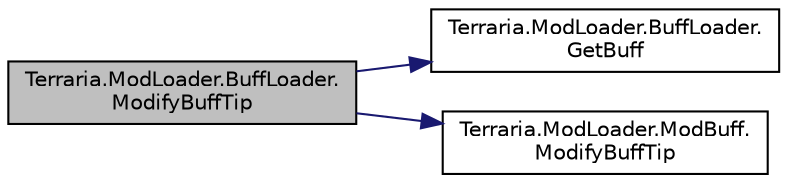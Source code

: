 digraph "Terraria.ModLoader.BuffLoader.ModifyBuffTip"
{
 // LATEX_PDF_SIZE
  edge [fontname="Helvetica",fontsize="10",labelfontname="Helvetica",labelfontsize="10"];
  node [fontname="Helvetica",fontsize="10",shape=record];
  rankdir="LR";
  Node1 [label="Terraria.ModLoader.BuffLoader.\lModifyBuffTip",height=0.2,width=0.4,color="black", fillcolor="grey75", style="filled", fontcolor="black",tooltip=" "];
  Node1 -> Node2 [color="midnightblue",fontsize="10",style="solid",fontname="Helvetica"];
  Node2 [label="Terraria.ModLoader.BuffLoader.\lGetBuff",height=0.2,width=0.4,color="black", fillcolor="white", style="filled",URL="$class_terraria_1_1_mod_loader_1_1_buff_loader.html#a79a721a0fafe68082890b026043ca538",tooltip="Gets the ModBuff instance with the given type. If no ModBuff with the given type exists,..."];
  Node1 -> Node3 [color="midnightblue",fontsize="10",style="solid",fontname="Helvetica"];
  Node3 [label="Terraria.ModLoader.ModBuff.\lModifyBuffTip",height=0.2,width=0.4,color="black", fillcolor="white", style="filled",URL="$class_terraria_1_1_mod_loader_1_1_mod_buff.html#a23e45ce794e3dbe3af3c55eb7e396583",tooltip="Allows you to modify the tooltip that displays when the mouse hovers over the buff icon,..."];
}

